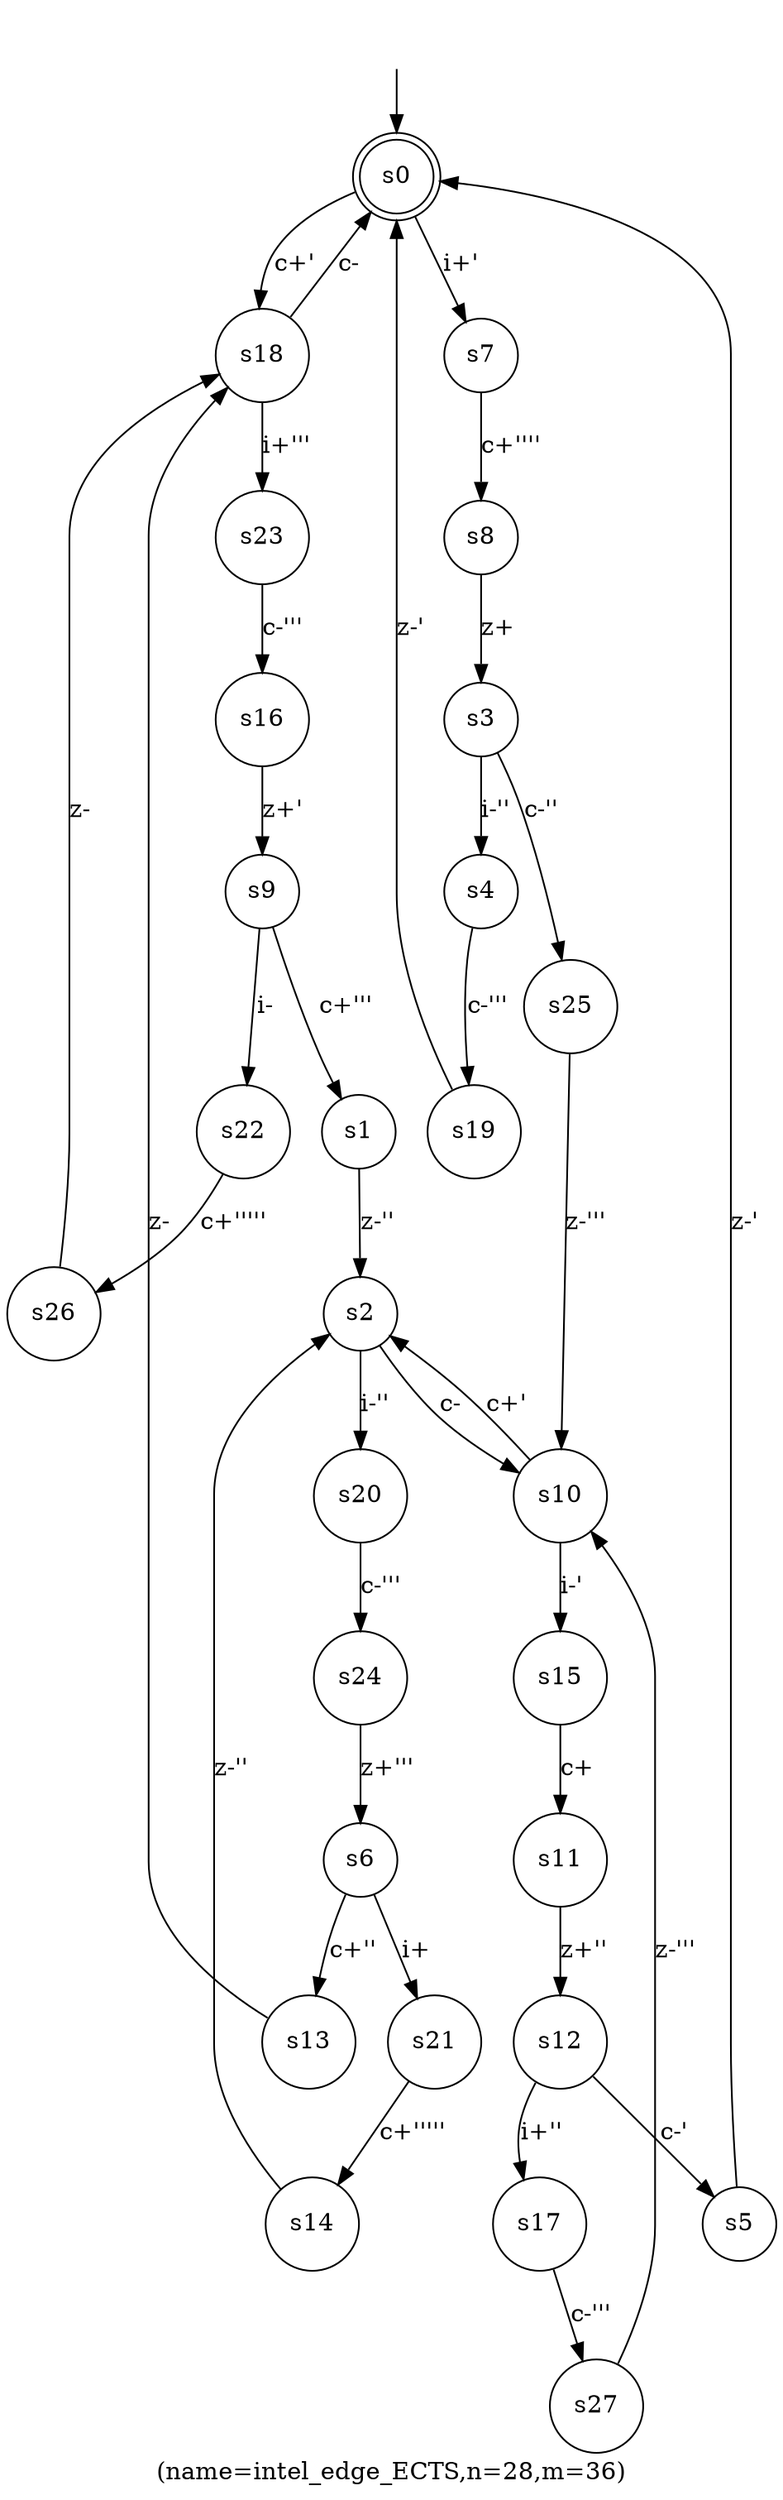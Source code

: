 digraph intel_edge_ECTS{
	label="(name=intel_edge_ECTS,n=28,m=36)";
	_nil [style = "invis"];
	node [shape = doublecircle]; s0;
	node [shape = circle];
	_nil -> s0;
	s26->s18[label="z-"];
	s13->s18[label="z-"];
	s8->s3[label="z+"];
	s2->s10[label="c-"];
	s18->s0[label="c-"];
	s9->s22[label="i-"];
	s15->s11[label="c+"];
	s6->s21[label="i+"];
	s12->s5[label="c-'"];
	s3->s25[label="c-''"];
	s16->s9[label="z+'"];
	s0->s18[label="c+'"];
	s10->s2[label="c+'"];
	s6->s13[label="c+''"];
	s9->s1[label="c+'''"];
	s7->s8[label="c+''''"];
	s22->s26[label="c+'''''"];
	s21->s14[label="c+'''''"];
	s10->s15[label="i-'"];
	s11->s12[label="z+''"];
	s3->s4[label="i-''"];
	s2->s20[label="i-''"];
	s0->s7[label="i+'"];
	s24->s6[label="z+'''"];
	s12->s17[label="i+''"];
	s18->s23[label="i+'''"];
	s19->s0[label="z-'"];
	s5->s0[label="z-'"];
	s14->s2[label="z-''"];
	s1->s2[label="z-''"];
	s27->s10[label="z-'''"];
	s25->s10[label="z-'''"];
	s4->s19[label="c-'''"];
	s20->s24[label="c-'''"];
	s17->s27[label="c-'''"];
	s23->s16[label="c-'''"];
}
